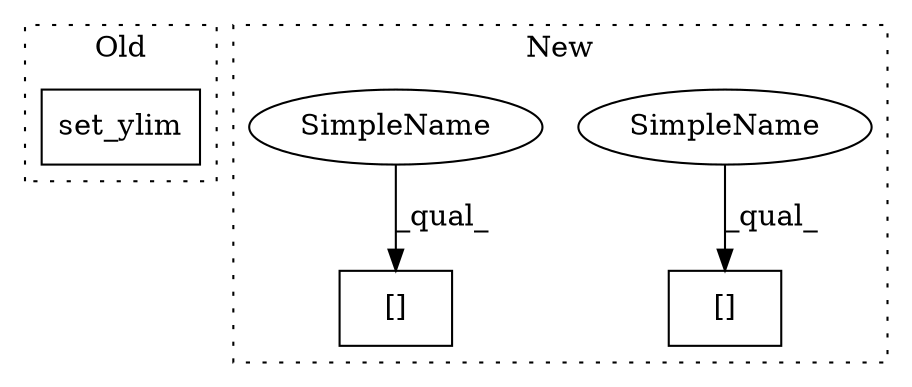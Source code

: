 digraph G {
subgraph cluster0 {
1 [label="set_ylim" a="32" s="5809,5833" l="9,1" shape="box"];
label = "Old";
style="dotted";
}
subgraph cluster1 {
2 [label="[]" a="2" s="5731,5737" l="5,1" shape="box"];
3 [label="[]" a="2" s="5880,5886" l="5,1" shape="box"];
4 [label="SimpleName" a="42" s="5731" l="4" shape="ellipse"];
5 [label="SimpleName" a="42" s="5880" l="4" shape="ellipse"];
label = "New";
style="dotted";
}
4 -> 2 [label="_qual_"];
5 -> 3 [label="_qual_"];
}
